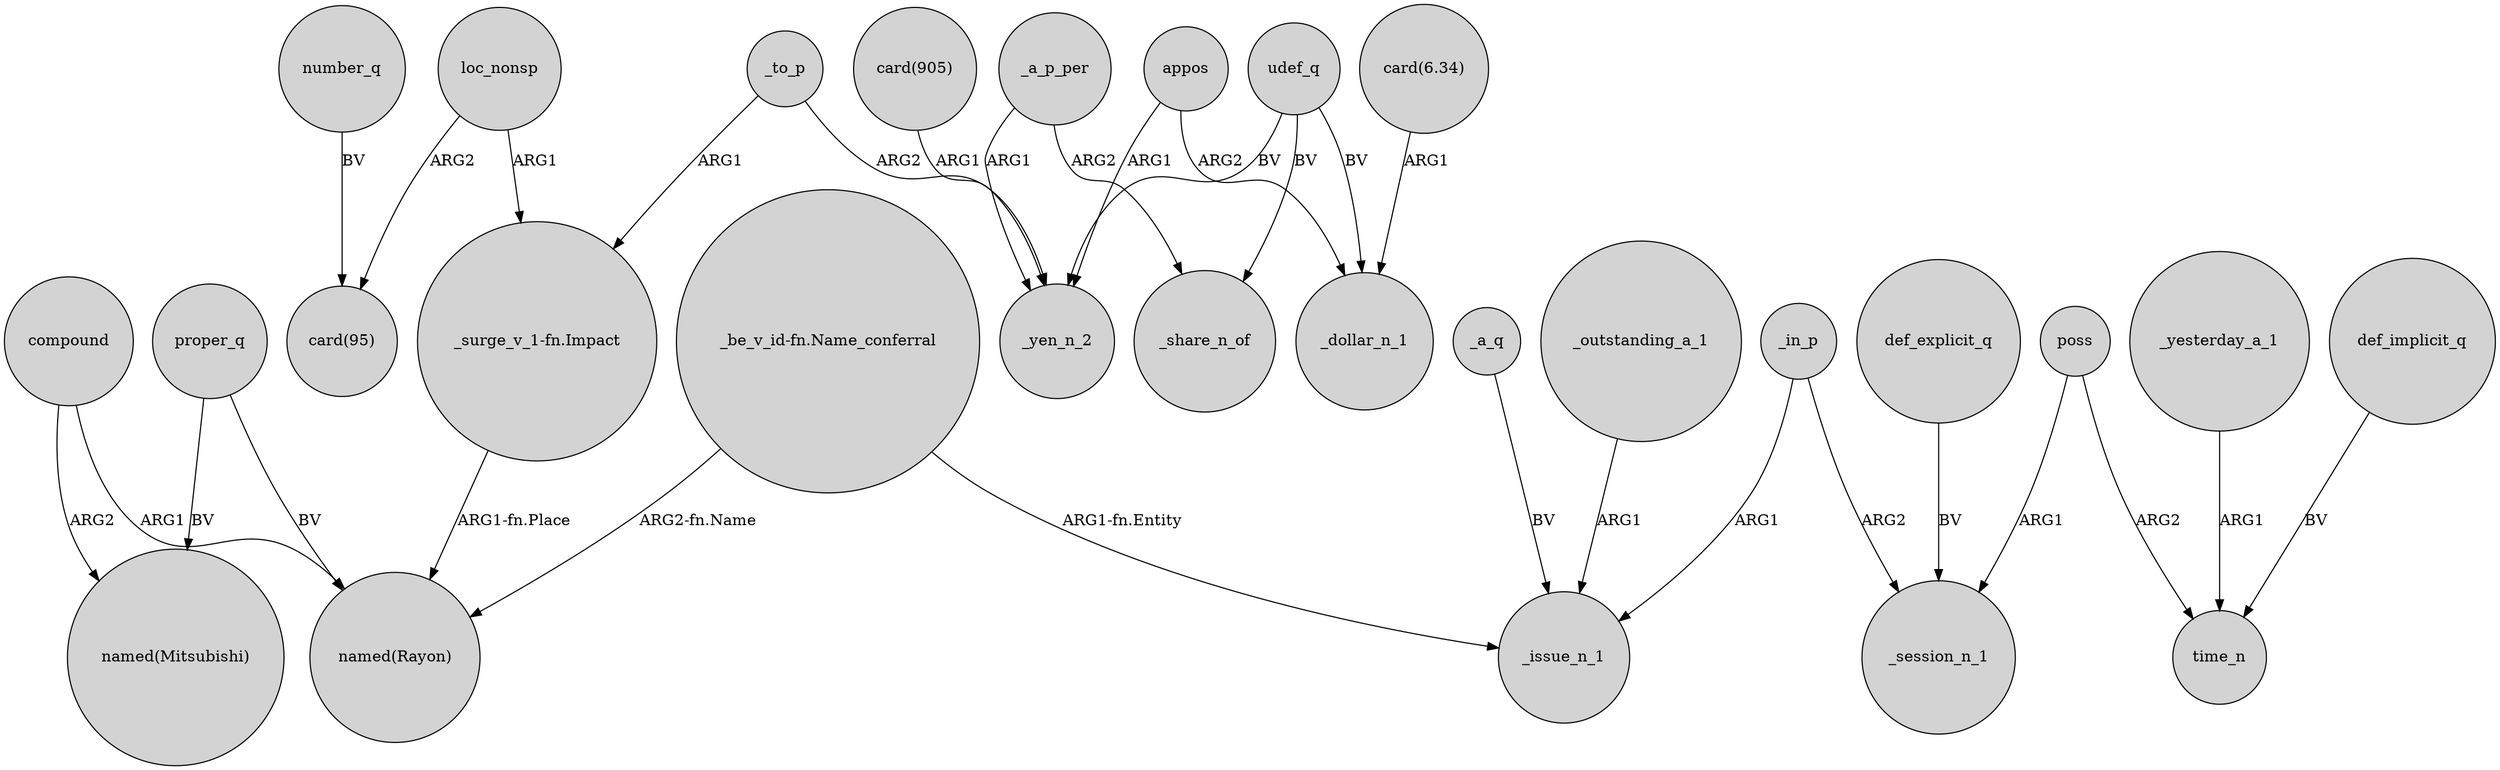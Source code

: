 digraph {
	node [shape=circle style=filled]
	"_be_v_id-fn.Name_conferral" -> "named(Rayon)" [label="ARG2-fn.Name"]
	appos -> _yen_n_2 [label=ARG1]
	_in_p -> _session_n_1 [label=ARG2]
	proper_q -> "named(Rayon)" [label=BV]
	"card(6.34)" -> _dollar_n_1 [label=ARG1]
	_outstanding_a_1 -> _issue_n_1 [label=ARG1]
	"card(905)" -> _yen_n_2 [label=ARG1]
	_a_p_per -> _yen_n_2 [label=ARG1]
	def_explicit_q -> _session_n_1 [label=BV]
	appos -> _dollar_n_1 [label=ARG2]
	_yesterday_a_1 -> time_n [label=ARG1]
	_to_p -> _yen_n_2 [label=ARG2]
	_to_p -> "_surge_v_1-fn.Impact" [label=ARG1]
	proper_q -> "named(Mitsubishi)" [label=BV]
	compound -> "named(Mitsubishi)" [label=ARG2]
	"_surge_v_1-fn.Impact" -> "named(Rayon)" [label="ARG1-fn.Place"]
	number_q -> "card(95)" [label=BV]
	_a_p_per -> _share_n_of [label=ARG2]
	udef_q -> _share_n_of [label=BV]
	_in_p -> _issue_n_1 [label=ARG1]
	udef_q -> _dollar_n_1 [label=BV]
	loc_nonsp -> "_surge_v_1-fn.Impact" [label=ARG1]
	"_be_v_id-fn.Name_conferral" -> _issue_n_1 [label="ARG1-fn.Entity"]
	loc_nonsp -> "card(95)" [label=ARG2]
	poss -> _session_n_1 [label=ARG1]
	compound -> "named(Rayon)" [label=ARG1]
	poss -> time_n [label=ARG2]
	def_implicit_q -> time_n [label=BV]
	_a_q -> _issue_n_1 [label=BV]
	udef_q -> _yen_n_2 [label=BV]
}
